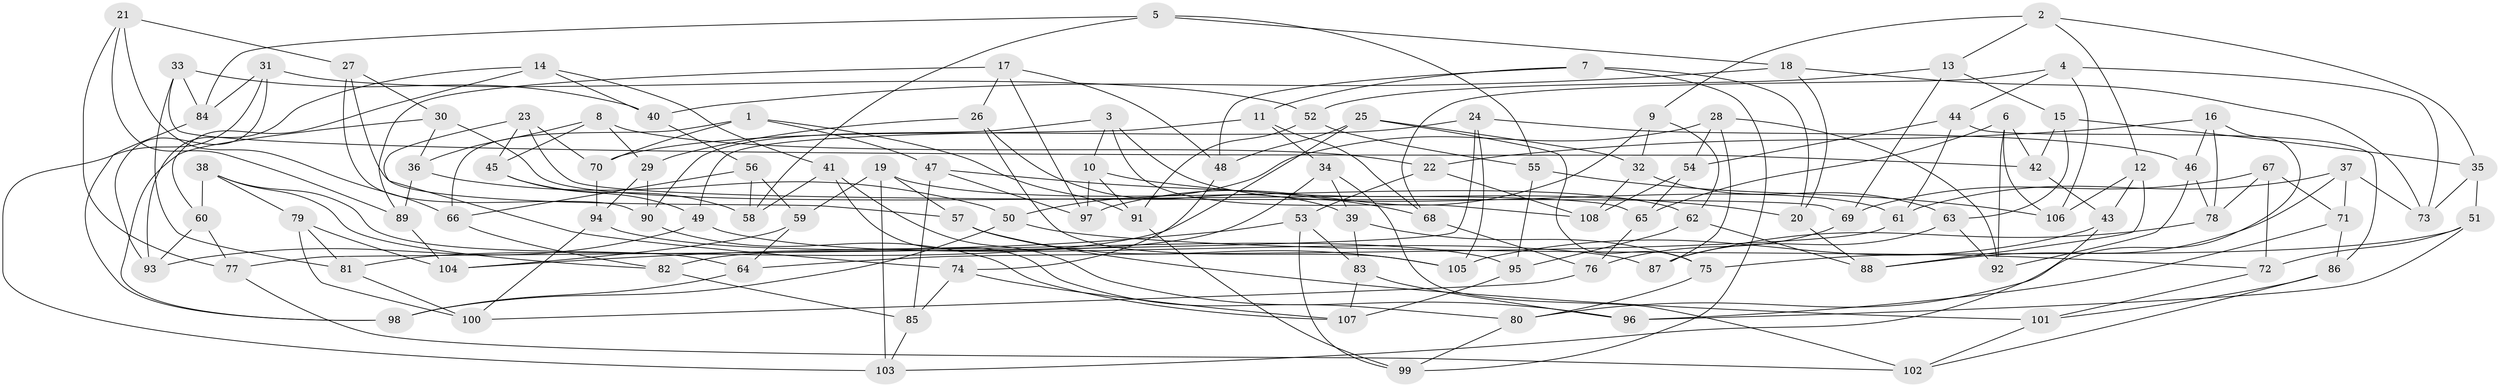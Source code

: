 // coarse degree distribution, {4: 0.7333333333333333, 8: 0.05333333333333334, 5: 0.06666666666666667, 9: 0.02666666666666667, 3: 0.06666666666666667, 6: 0.013333333333333334, 7: 0.02666666666666667, 10: 0.013333333333333334}
// Generated by graph-tools (version 1.1) at 2025/04/03/04/25 22:04:15]
// undirected, 108 vertices, 216 edges
graph export_dot {
graph [start="1"]
  node [color=gray90,style=filled];
  1;
  2;
  3;
  4;
  5;
  6;
  7;
  8;
  9;
  10;
  11;
  12;
  13;
  14;
  15;
  16;
  17;
  18;
  19;
  20;
  21;
  22;
  23;
  24;
  25;
  26;
  27;
  28;
  29;
  30;
  31;
  32;
  33;
  34;
  35;
  36;
  37;
  38;
  39;
  40;
  41;
  42;
  43;
  44;
  45;
  46;
  47;
  48;
  49;
  50;
  51;
  52;
  53;
  54;
  55;
  56;
  57;
  58;
  59;
  60;
  61;
  62;
  63;
  64;
  65;
  66;
  67;
  68;
  69;
  70;
  71;
  72;
  73;
  74;
  75;
  76;
  77;
  78;
  79;
  80;
  81;
  82;
  83;
  84;
  85;
  86;
  87;
  88;
  89;
  90;
  91;
  92;
  93;
  94;
  95;
  96;
  97;
  98;
  99;
  100;
  101;
  102;
  103;
  104;
  105;
  106;
  107;
  108;
  1 -- 70;
  1 -- 47;
  1 -- 91;
  1 -- 66;
  2 -- 9;
  2 -- 35;
  2 -- 12;
  2 -- 13;
  3 -- 10;
  3 -- 90;
  3 -- 61;
  3 -- 108;
  4 -- 73;
  4 -- 44;
  4 -- 106;
  4 -- 68;
  5 -- 55;
  5 -- 58;
  5 -- 84;
  5 -- 18;
  6 -- 42;
  6 -- 106;
  6 -- 65;
  6 -- 92;
  7 -- 20;
  7 -- 48;
  7 -- 99;
  7 -- 11;
  8 -- 36;
  8 -- 45;
  8 -- 29;
  8 -- 22;
  9 -- 32;
  9 -- 97;
  9 -- 62;
  10 -- 91;
  10 -- 20;
  10 -- 97;
  11 -- 49;
  11 -- 68;
  11 -- 34;
  12 -- 106;
  12 -- 43;
  12 -- 88;
  13 -- 15;
  13 -- 52;
  13 -- 69;
  14 -- 41;
  14 -- 93;
  14 -- 60;
  14 -- 40;
  15 -- 35;
  15 -- 63;
  15 -- 42;
  16 -- 78;
  16 -- 22;
  16 -- 46;
  16 -- 80;
  17 -- 26;
  17 -- 97;
  17 -- 48;
  17 -- 89;
  18 -- 73;
  18 -- 20;
  18 -- 40;
  19 -- 57;
  19 -- 103;
  19 -- 62;
  19 -- 59;
  20 -- 88;
  21 -- 27;
  21 -- 89;
  21 -- 77;
  21 -- 66;
  22 -- 53;
  22 -- 108;
  23 -- 69;
  23 -- 74;
  23 -- 70;
  23 -- 45;
  24 -- 77;
  24 -- 70;
  24 -- 46;
  24 -- 105;
  25 -- 32;
  25 -- 81;
  25 -- 48;
  25 -- 75;
  26 -- 105;
  26 -- 29;
  26 -- 39;
  27 -- 30;
  27 -- 57;
  27 -- 90;
  28 -- 92;
  28 -- 54;
  28 -- 50;
  28 -- 87;
  29 -- 94;
  29 -- 90;
  30 -- 65;
  30 -- 98;
  30 -- 36;
  31 -- 93;
  31 -- 103;
  31 -- 52;
  31 -- 84;
  32 -- 63;
  32 -- 108;
  33 -- 42;
  33 -- 81;
  33 -- 84;
  33 -- 40;
  34 -- 102;
  34 -- 39;
  34 -- 82;
  35 -- 51;
  35 -- 73;
  36 -- 50;
  36 -- 89;
  37 -- 73;
  37 -- 61;
  37 -- 71;
  37 -- 88;
  38 -- 82;
  38 -- 64;
  38 -- 60;
  38 -- 79;
  39 -- 75;
  39 -- 83;
  40 -- 56;
  41 -- 58;
  41 -- 96;
  41 -- 80;
  42 -- 43;
  43 -- 105;
  43 -- 103;
  44 -- 54;
  44 -- 86;
  44 -- 61;
  45 -- 58;
  45 -- 49;
  46 -- 78;
  46 -- 92;
  47 -- 97;
  47 -- 68;
  47 -- 85;
  48 -- 74;
  49 -- 93;
  49 -- 87;
  50 -- 98;
  50 -- 72;
  51 -- 72;
  51 -- 75;
  51 -- 96;
  52 -- 55;
  52 -- 91;
  53 -- 104;
  53 -- 83;
  53 -- 99;
  54 -- 65;
  54 -- 108;
  55 -- 106;
  55 -- 95;
  56 -- 66;
  56 -- 58;
  56 -- 59;
  57 -- 105;
  57 -- 101;
  59 -- 64;
  59 -- 104;
  60 -- 93;
  60 -- 77;
  61 -- 64;
  62 -- 88;
  62 -- 95;
  63 -- 92;
  63 -- 87;
  64 -- 98;
  65 -- 76;
  66 -- 82;
  67 -- 71;
  67 -- 72;
  67 -- 69;
  67 -- 78;
  68 -- 76;
  69 -- 76;
  70 -- 94;
  71 -- 86;
  71 -- 96;
  72 -- 101;
  74 -- 107;
  74 -- 85;
  75 -- 80;
  76 -- 100;
  77 -- 102;
  78 -- 87;
  79 -- 100;
  79 -- 104;
  79 -- 81;
  80 -- 99;
  81 -- 100;
  82 -- 85;
  83 -- 96;
  83 -- 107;
  84 -- 98;
  85 -- 103;
  86 -- 102;
  86 -- 101;
  89 -- 104;
  90 -- 107;
  91 -- 99;
  94 -- 95;
  94 -- 100;
  95 -- 107;
  101 -- 102;
}
